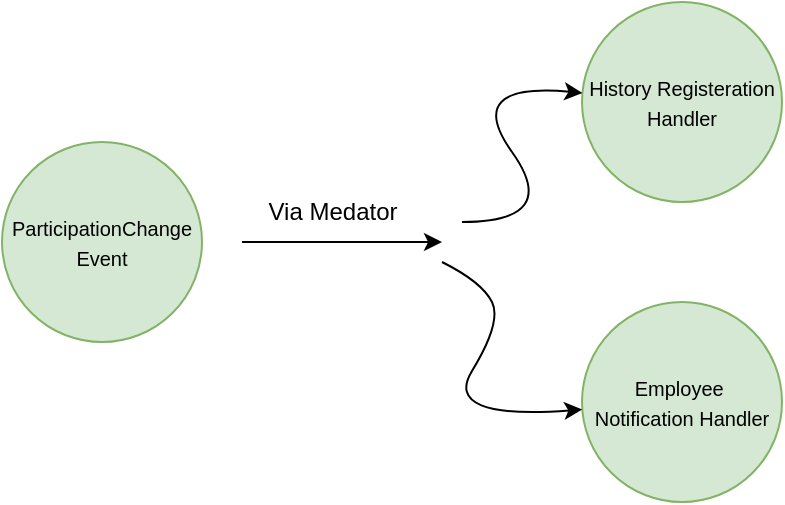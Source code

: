 <mxfile version="24.7.5">
  <diagram name="Page-1" id="f3Wo72-jtDwKTm8DwNJu">
    <mxGraphModel dx="880" dy="532" grid="1" gridSize="10" guides="1" tooltips="1" connect="1" arrows="1" fold="1" page="1" pageScale="1" pageWidth="850" pageHeight="1100" math="0" shadow="0">
      <root>
        <mxCell id="0" />
        <mxCell id="1" parent="0" />
        <mxCell id="f8_vu8pNupcugpScGw-L-1" value="&lt;font style=&quot;font-size: 10px;&quot;&gt;ParticipationChange Event&lt;/font&gt;" style="ellipse;whiteSpace=wrap;html=1;aspect=fixed;fillColor=#d5e8d4;strokeColor=#82b366;" parent="1" vertex="1">
          <mxGeometry x="250" y="230" width="100" height="100" as="geometry" />
        </mxCell>
        <mxCell id="f8_vu8pNupcugpScGw-L-2" value="" style="endArrow=classic;html=1;rounded=0;" parent="1" edge="1">
          <mxGeometry width="50" height="50" relative="1" as="geometry">
            <mxPoint x="370" y="280" as="sourcePoint" />
            <mxPoint x="470" y="280" as="targetPoint" />
          </mxGeometry>
        </mxCell>
        <mxCell id="f8_vu8pNupcugpScGw-L-3" value="Via Medator" style="text;html=1;align=center;verticalAlign=middle;resizable=0;points=[];autosize=1;strokeColor=none;fillColor=none;" parent="1" vertex="1">
          <mxGeometry x="370" y="250" width="90" height="30" as="geometry" />
        </mxCell>
        <mxCell id="f8_vu8pNupcugpScGw-L-4" value="&lt;font style=&quot;font-size: 10px;&quot;&gt;Employee&amp;nbsp;&lt;/font&gt;&lt;div&gt;&lt;font style=&quot;font-size: 10px;&quot;&gt;Notification Handler&lt;/font&gt;&lt;/div&gt;" style="ellipse;whiteSpace=wrap;html=1;aspect=fixed;fillColor=#d5e8d4;strokeColor=#82b366;" parent="1" vertex="1">
          <mxGeometry x="540" y="310" width="100" height="100" as="geometry" />
        </mxCell>
        <mxCell id="f8_vu8pNupcugpScGw-L-5" value="&lt;span style=&quot;font-size: 10px;&quot;&gt;History Registeration Handler&lt;/span&gt;" style="ellipse;whiteSpace=wrap;html=1;aspect=fixed;fillColor=#d5e8d4;strokeColor=#82b366;" parent="1" vertex="1">
          <mxGeometry x="540" y="160" width="100" height="100" as="geometry" />
        </mxCell>
        <mxCell id="f8_vu8pNupcugpScGw-L-6" value="" style="curved=1;endArrow=classic;html=1;rounded=0;" parent="1" target="f8_vu8pNupcugpScGw-L-5" edge="1">
          <mxGeometry width="50" height="50" relative="1" as="geometry">
            <mxPoint x="480" y="270" as="sourcePoint" />
            <mxPoint x="530" y="220" as="targetPoint" />
            <Array as="points">
              <mxPoint x="530" y="270" />
              <mxPoint x="480" y="200" />
            </Array>
          </mxGeometry>
        </mxCell>
        <mxCell id="f8_vu8pNupcugpScGw-L-7" value="" style="curved=1;endArrow=classic;html=1;rounded=0;" parent="1" target="f8_vu8pNupcugpScGw-L-4" edge="1">
          <mxGeometry width="50" height="50" relative="1" as="geometry">
            <mxPoint x="470" y="290" as="sourcePoint" />
            <mxPoint x="470" y="380" as="targetPoint" />
            <Array as="points">
              <mxPoint x="490" y="300" />
              <mxPoint x="500" y="320" />
              <mxPoint x="470" y="369" />
            </Array>
          </mxGeometry>
        </mxCell>
      </root>
    </mxGraphModel>
  </diagram>
</mxfile>
